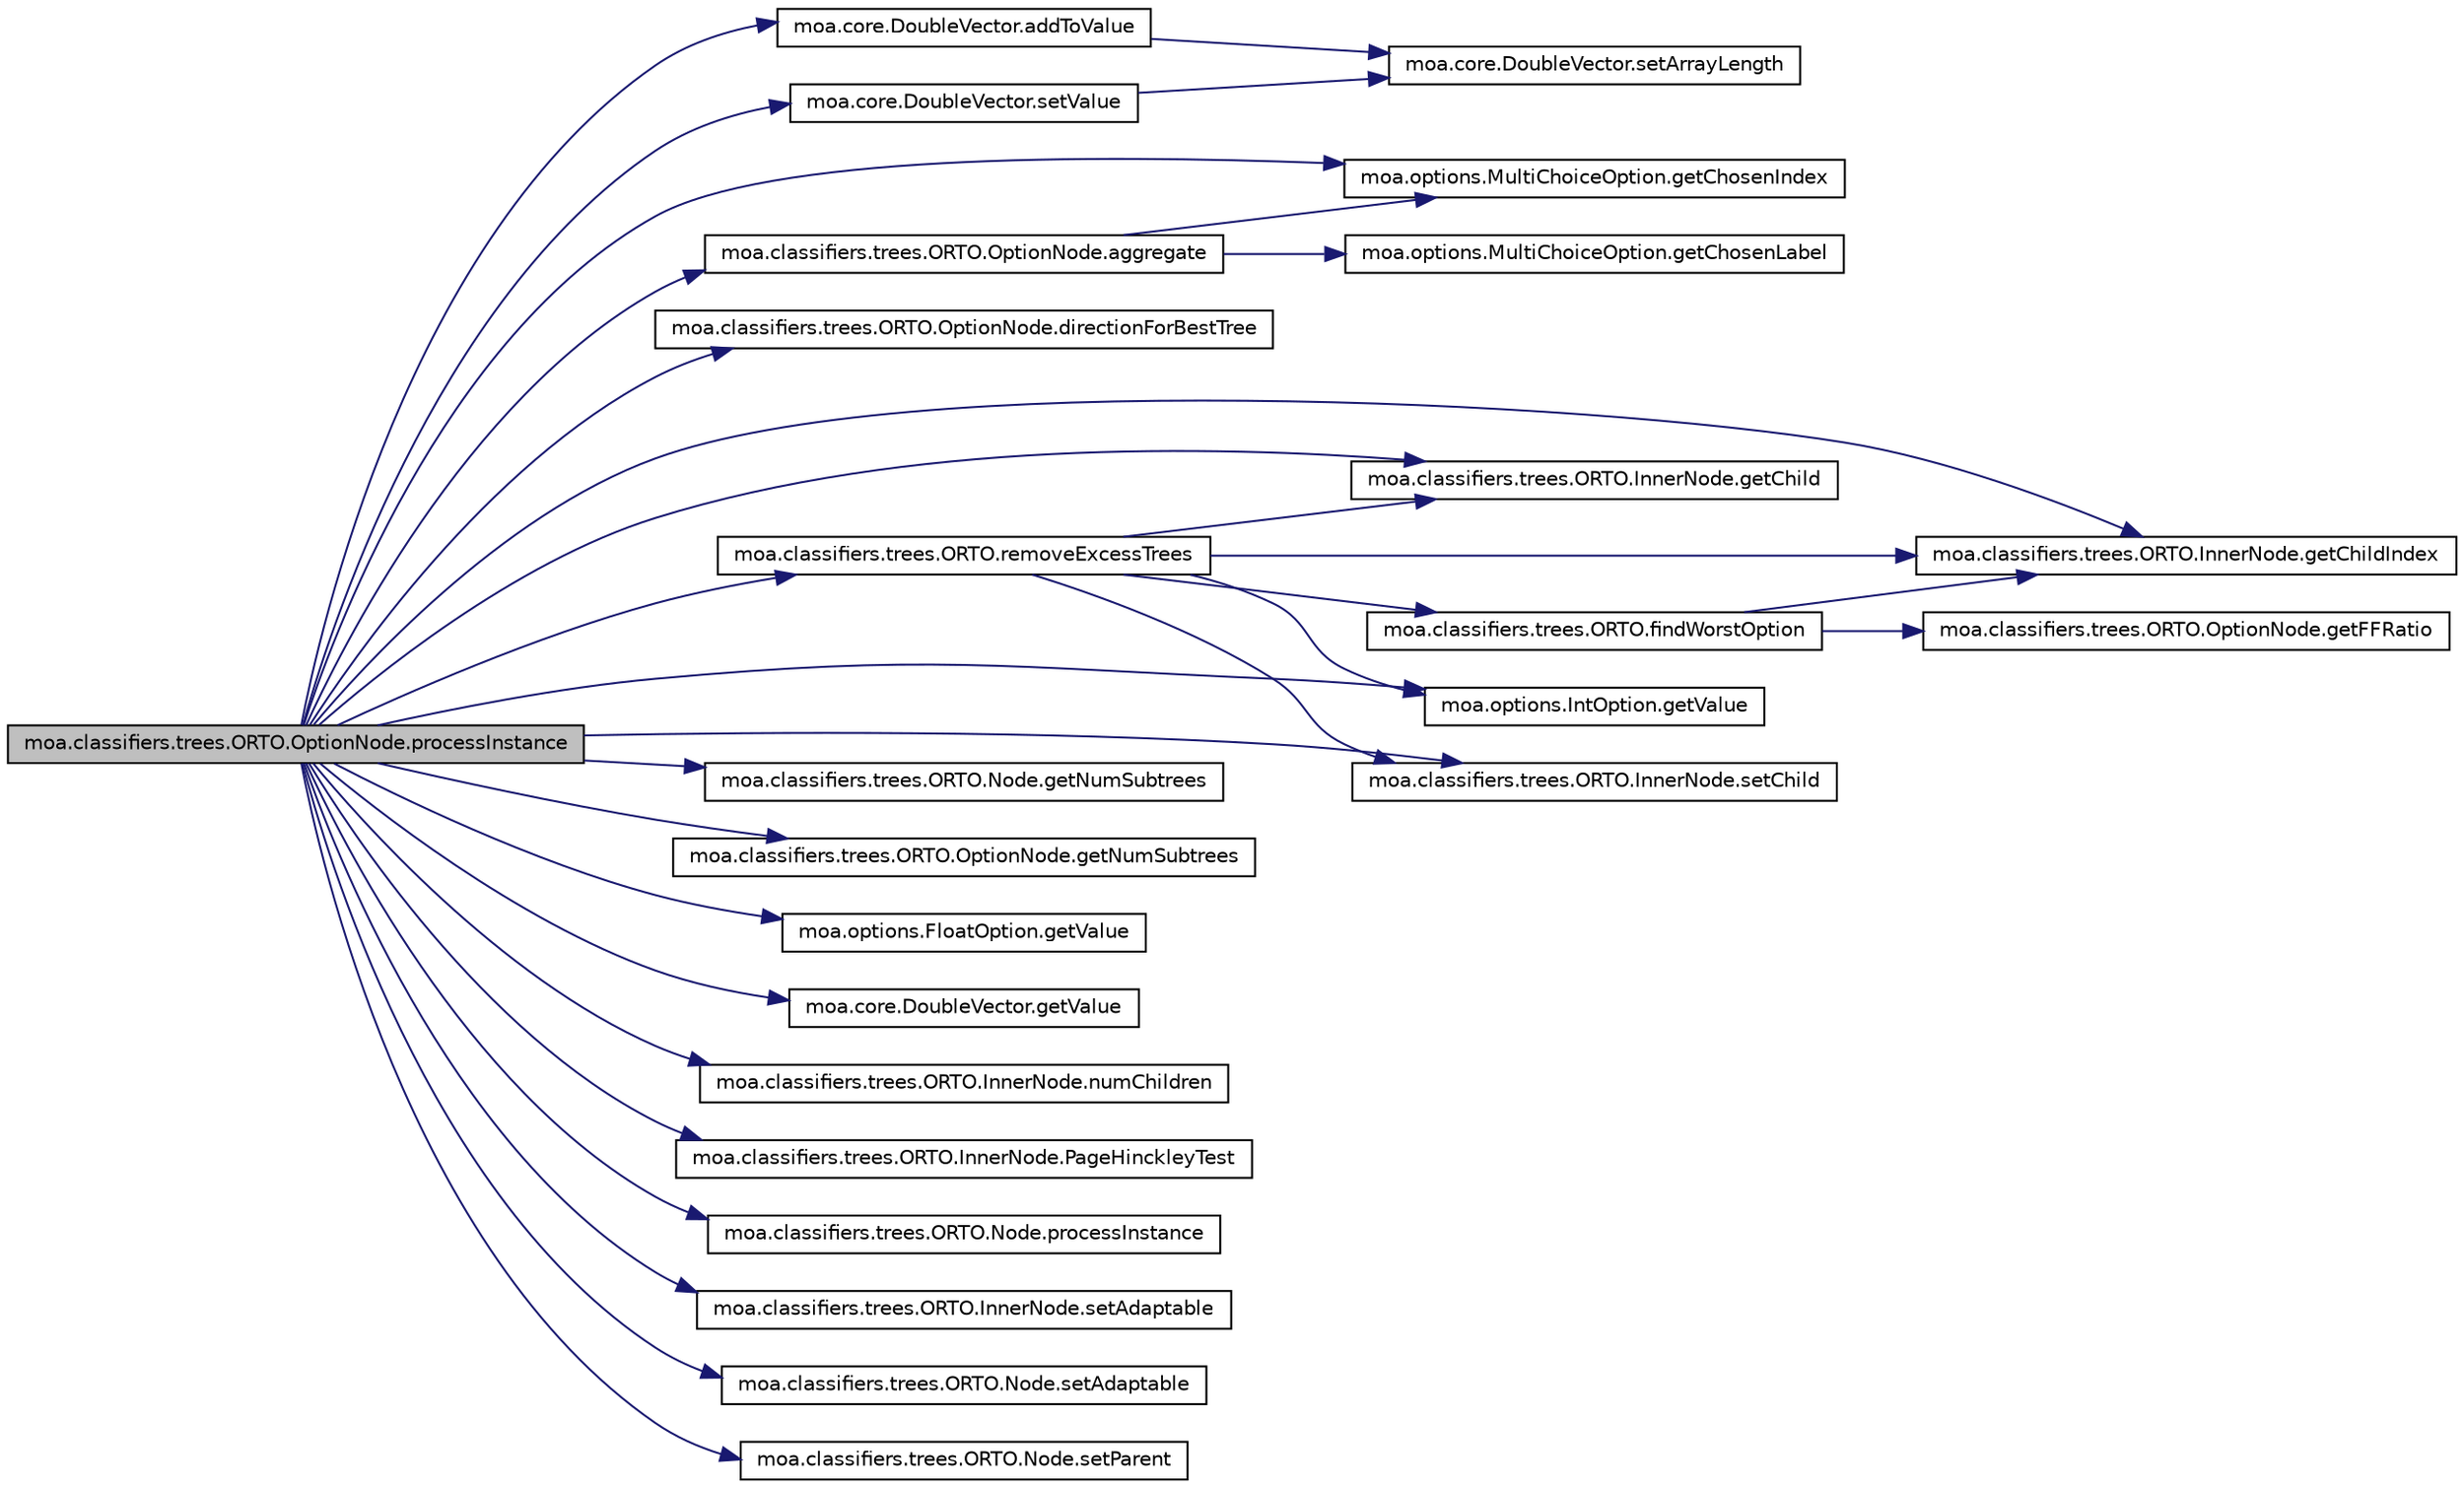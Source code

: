 digraph G
{
  edge [fontname="Helvetica",fontsize="10",labelfontname="Helvetica",labelfontsize="10"];
  node [fontname="Helvetica",fontsize="10",shape=record];
  rankdir=LR;
  Node1 [label="moa.classifiers.trees.ORTO.OptionNode.processInstance",height=0.2,width=0.4,color="black", fillcolor="grey75", style="filled" fontcolor="black"];
  Node1 -> Node2 [color="midnightblue",fontsize="10",style="solid",fontname="Helvetica"];
  Node2 [label="moa.core.DoubleVector.addToValue",height=0.2,width=0.4,color="black", fillcolor="white", style="filled",URL="$classmoa_1_1core_1_1DoubleVector.html#a4050209166f4be04dd9f6dac3535d60e"];
  Node2 -> Node3 [color="midnightblue",fontsize="10",style="solid",fontname="Helvetica"];
  Node3 [label="moa.core.DoubleVector.setArrayLength",height=0.2,width=0.4,color="black", fillcolor="white", style="filled",URL="$classmoa_1_1core_1_1DoubleVector.html#a9cfebf9a8c5e93615037459ed6bd63a7"];
  Node1 -> Node4 [color="midnightblue",fontsize="10",style="solid",fontname="Helvetica"];
  Node4 [label="moa.classifiers.trees.ORTO.OptionNode.aggregate",height=0.2,width=0.4,color="black", fillcolor="white", style="filled",URL="$classmoa_1_1classifiers_1_1trees_1_1ORTO_1_1OptionNode.html#a84dee82f9a19ef263c2ec9ce697ff717"];
  Node4 -> Node5 [color="midnightblue",fontsize="10",style="solid",fontname="Helvetica"];
  Node5 [label="moa.options.MultiChoiceOption.getChosenIndex",height=0.2,width=0.4,color="black", fillcolor="white", style="filled",URL="$classmoa_1_1options_1_1MultiChoiceOption.html#a5272693a1a0a9f89e135673a6d247dda"];
  Node4 -> Node6 [color="midnightblue",fontsize="10",style="solid",fontname="Helvetica"];
  Node6 [label="moa.options.MultiChoiceOption.getChosenLabel",height=0.2,width=0.4,color="black", fillcolor="white", style="filled",URL="$classmoa_1_1options_1_1MultiChoiceOption.html#a7dd0192f46d8005a44c38d5526e2c600"];
  Node1 -> Node7 [color="midnightblue",fontsize="10",style="solid",fontname="Helvetica"];
  Node7 [label="moa.classifiers.trees.ORTO.OptionNode.directionForBestTree",height=0.2,width=0.4,color="black", fillcolor="white", style="filled",URL="$classmoa_1_1classifiers_1_1trees_1_1ORTO_1_1OptionNode.html#ad88323091e0a8ad15f5708926c2bf996"];
  Node1 -> Node8 [color="midnightblue",fontsize="10",style="solid",fontname="Helvetica"];
  Node8 [label="moa.classifiers.trees.ORTO.InnerNode.getChild",height=0.2,width=0.4,color="black", fillcolor="white", style="filled",URL="$classmoa_1_1classifiers_1_1trees_1_1ORTO_1_1InnerNode.html#ada4abe88de469980f10b89c3c952ba16"];
  Node1 -> Node9 [color="midnightblue",fontsize="10",style="solid",fontname="Helvetica"];
  Node9 [label="moa.classifiers.trees.ORTO.InnerNode.getChildIndex",height=0.2,width=0.4,color="black", fillcolor="white", style="filled",URL="$classmoa_1_1classifiers_1_1trees_1_1ORTO_1_1InnerNode.html#abbd8662cb2ea13fc405e896e83f153f7"];
  Node1 -> Node5 [color="midnightblue",fontsize="10",style="solid",fontname="Helvetica"];
  Node1 -> Node10 [color="midnightblue",fontsize="10",style="solid",fontname="Helvetica"];
  Node10 [label="moa.classifiers.trees.ORTO.Node.getNumSubtrees",height=0.2,width=0.4,color="black", fillcolor="white", style="filled",URL="$classmoa_1_1classifiers_1_1trees_1_1ORTO_1_1Node.html#a57b2c5ed0f2a18b13818f6adf46be246"];
  Node1 -> Node11 [color="midnightblue",fontsize="10",style="solid",fontname="Helvetica"];
  Node11 [label="moa.classifiers.trees.ORTO.OptionNode.getNumSubtrees",height=0.2,width=0.4,color="black", fillcolor="white", style="filled",URL="$classmoa_1_1classifiers_1_1trees_1_1ORTO_1_1OptionNode.html#a6d6adca215737cc07cd94dc6aec54768"];
  Node1 -> Node12 [color="midnightblue",fontsize="10",style="solid",fontname="Helvetica"];
  Node12 [label="moa.options.FloatOption.getValue",height=0.2,width=0.4,color="black", fillcolor="white", style="filled",URL="$classmoa_1_1options_1_1FloatOption.html#a0e606a62f4ece232aa8f8cb04bb7f1cf"];
  Node1 -> Node13 [color="midnightblue",fontsize="10",style="solid",fontname="Helvetica"];
  Node13 [label="moa.core.DoubleVector.getValue",height=0.2,width=0.4,color="black", fillcolor="white", style="filled",URL="$classmoa_1_1core_1_1DoubleVector.html#a0a22580b229225823e9b11ed9d35104a"];
  Node1 -> Node14 [color="midnightblue",fontsize="10",style="solid",fontname="Helvetica"];
  Node14 [label="moa.options.IntOption.getValue",height=0.2,width=0.4,color="black", fillcolor="white", style="filled",URL="$classmoa_1_1options_1_1IntOption.html#affae8787274b44ab7616d46b8d6c831a"];
  Node1 -> Node15 [color="midnightblue",fontsize="10",style="solid",fontname="Helvetica"];
  Node15 [label="moa.classifiers.trees.ORTO.InnerNode.numChildren",height=0.2,width=0.4,color="black", fillcolor="white", style="filled",URL="$classmoa_1_1classifiers_1_1trees_1_1ORTO_1_1InnerNode.html#a0cd6937a3682e0b10daa0e50eff72d3d"];
  Node1 -> Node16 [color="midnightblue",fontsize="10",style="solid",fontname="Helvetica"];
  Node16 [label="moa.classifiers.trees.ORTO.InnerNode.PageHinckleyTest",height=0.2,width=0.4,color="black", fillcolor="white", style="filled",URL="$classmoa_1_1classifiers_1_1trees_1_1ORTO_1_1InnerNode.html#a121fa4b986d91d88669a87b436f388ab",tooltip="Check to see if the tree needs updating."];
  Node1 -> Node17 [color="midnightblue",fontsize="10",style="solid",fontname="Helvetica"];
  Node17 [label="moa.classifiers.trees.ORTO.Node.processInstance",height=0.2,width=0.4,color="black", fillcolor="white", style="filled",URL="$classmoa_1_1classifiers_1_1trees_1_1ORTO_1_1Node.html#ab8ec1953f6621d5f59f7e37bb1c43e71"];
  Node1 -> Node18 [color="midnightblue",fontsize="10",style="solid",fontname="Helvetica"];
  Node18 [label="moa.classifiers.trees.ORTO.removeExcessTrees",height=0.2,width=0.4,color="black", fillcolor="white", style="filled",URL="$classmoa_1_1classifiers_1_1trees_1_1ORTO.html#a7506ae1182bd74162036c2007cf2c5ca"];
  Node18 -> Node19 [color="midnightblue",fontsize="10",style="solid",fontname="Helvetica"];
  Node19 [label="moa.classifiers.trees.ORTO.findWorstOption",height=0.2,width=0.4,color="black", fillcolor="white", style="filled",URL="$classmoa_1_1classifiers_1_1trees_1_1ORTO.html#af9948c11298edfaa749ba0b2dd9ae947"];
  Node19 -> Node9 [color="midnightblue",fontsize="10",style="solid",fontname="Helvetica"];
  Node19 -> Node20 [color="midnightblue",fontsize="10",style="solid",fontname="Helvetica"];
  Node20 [label="moa.classifiers.trees.ORTO.OptionNode.getFFRatio",height=0.2,width=0.4,color="black", fillcolor="white", style="filled",URL="$classmoa_1_1classifiers_1_1trees_1_1ORTO_1_1OptionNode.html#a4656286624b184eea54d9e2ea74b43d1"];
  Node18 -> Node8 [color="midnightblue",fontsize="10",style="solid",fontname="Helvetica"];
  Node18 -> Node9 [color="midnightblue",fontsize="10",style="solid",fontname="Helvetica"];
  Node18 -> Node14 [color="midnightblue",fontsize="10",style="solid",fontname="Helvetica"];
  Node18 -> Node21 [color="midnightblue",fontsize="10",style="solid",fontname="Helvetica"];
  Node21 [label="moa.classifiers.trees.ORTO.InnerNode.setChild",height=0.2,width=0.4,color="black", fillcolor="white", style="filled",URL="$classmoa_1_1classifiers_1_1trees_1_1ORTO_1_1InnerNode.html#aef021ec1fc501c30571a6a7dca76fd27"];
  Node1 -> Node22 [color="midnightblue",fontsize="10",style="solid",fontname="Helvetica"];
  Node22 [label="moa.classifiers.trees.ORTO.InnerNode.setAdaptable",height=0.2,width=0.4,color="black", fillcolor="white", style="filled",URL="$classmoa_1_1classifiers_1_1trees_1_1ORTO_1_1InnerNode.html#a4c9f1ffc181f5dc65c5fb74d0866fb00"];
  Node1 -> Node23 [color="midnightblue",fontsize="10",style="solid",fontname="Helvetica"];
  Node23 [label="moa.classifiers.trees.ORTO.Node.setAdaptable",height=0.2,width=0.4,color="black", fillcolor="white", style="filled",URL="$classmoa_1_1classifiers_1_1trees_1_1ORTO_1_1Node.html#a39071467a8b53cf21d103decf7102e3b"];
  Node1 -> Node21 [color="midnightblue",fontsize="10",style="solid",fontname="Helvetica"];
  Node1 -> Node24 [color="midnightblue",fontsize="10",style="solid",fontname="Helvetica"];
  Node24 [label="moa.classifiers.trees.ORTO.Node.setParent",height=0.2,width=0.4,color="black", fillcolor="white", style="filled",URL="$classmoa_1_1classifiers_1_1trees_1_1ORTO_1_1Node.html#ac5075cd001d5ddc1f51c413c3ba420f0",tooltip="Set the parent node."];
  Node1 -> Node25 [color="midnightblue",fontsize="10",style="solid",fontname="Helvetica"];
  Node25 [label="moa.core.DoubleVector.setValue",height=0.2,width=0.4,color="black", fillcolor="white", style="filled",URL="$classmoa_1_1core_1_1DoubleVector.html#afdb9ecc487070e6f0943e889a46334b8"];
  Node25 -> Node3 [color="midnightblue",fontsize="10",style="solid",fontname="Helvetica"];
}
